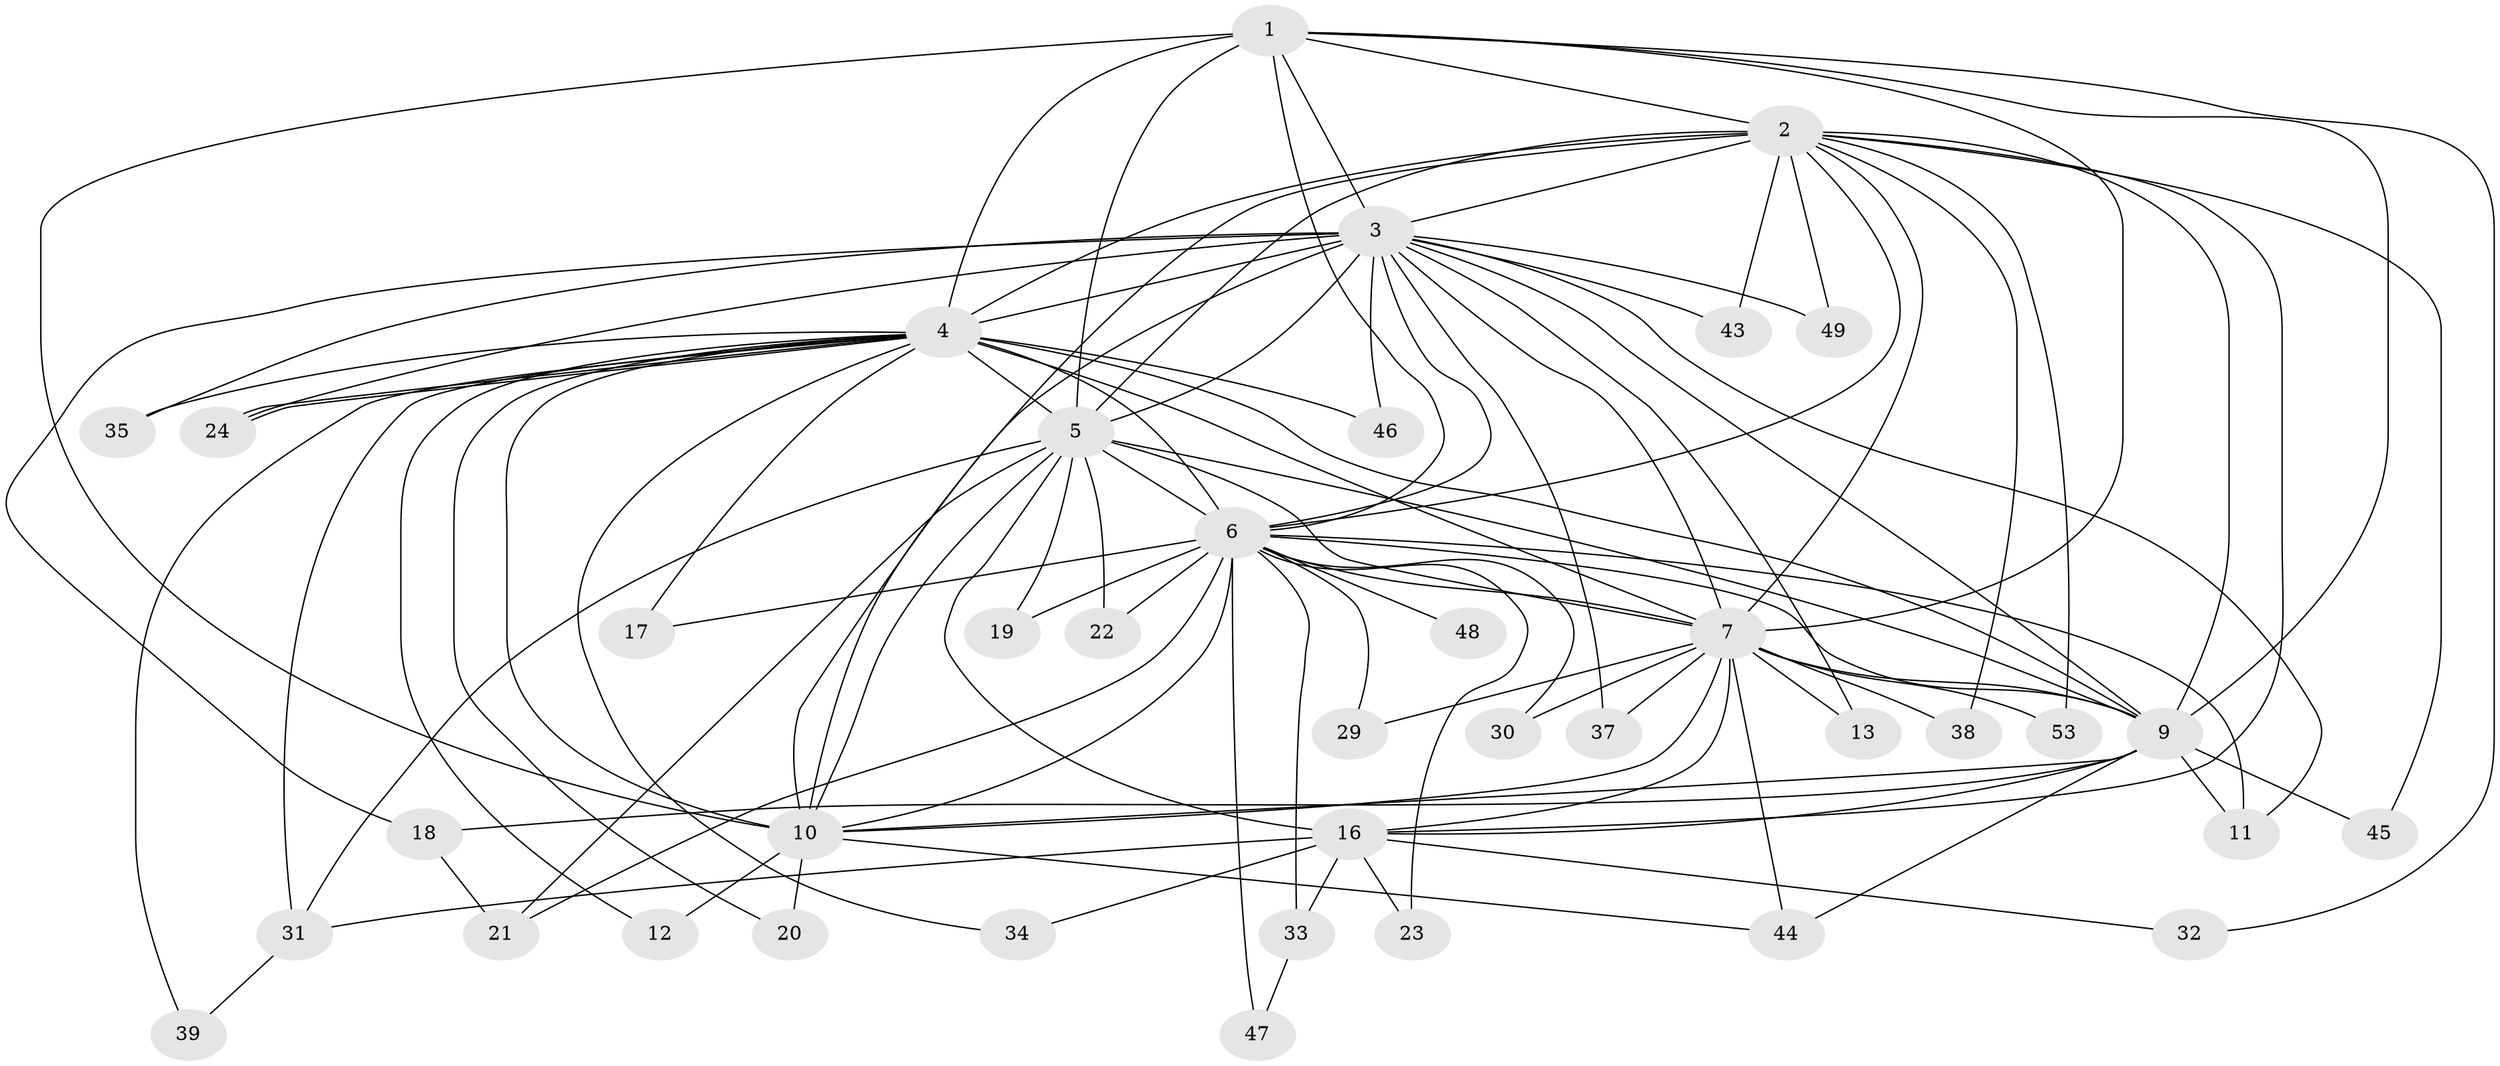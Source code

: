 // original degree distribution, {10: 0.03773584905660377, 16: 0.018867924528301886, 18: 0.03773584905660377, 19: 0.018867924528301886, 14: 0.05660377358490566, 11: 0.018867924528301886, 17: 0.018867924528301886, 3: 0.11320754716981132, 2: 0.6226415094339622, 9: 0.018867924528301886, 4: 0.03773584905660377}
// Generated by graph-tools (version 1.1) at 2025/41/03/06/25 10:41:34]
// undirected, 39 vertices, 102 edges
graph export_dot {
graph [start="1"]
  node [color=gray90,style=filled];
  1;
  2 [super="+25"];
  3 [super="+28"];
  4 [super="+8"];
  5 [super="+41"];
  6 [super="+14"];
  7 [super="+36"];
  9 [super="+15"];
  10 [super="+51"];
  11 [super="+50"];
  12;
  13;
  16 [super="+27"];
  17;
  18;
  19;
  20;
  21 [super="+40"];
  22;
  23;
  24 [super="+26"];
  29;
  30;
  31 [super="+42"];
  32;
  33;
  34;
  35;
  37;
  38;
  39;
  43;
  44 [super="+52"];
  45;
  46;
  47;
  48;
  49;
  53;
  1 -- 2;
  1 -- 3;
  1 -- 4 [weight=2];
  1 -- 5;
  1 -- 6;
  1 -- 7;
  1 -- 9;
  1 -- 10;
  1 -- 32;
  2 -- 3;
  2 -- 4 [weight=3];
  2 -- 5;
  2 -- 6;
  2 -- 7;
  2 -- 9;
  2 -- 10;
  2 -- 16;
  2 -- 38;
  2 -- 43;
  2 -- 45;
  2 -- 49;
  2 -- 53;
  3 -- 4 [weight=2];
  3 -- 5;
  3 -- 6;
  3 -- 7;
  3 -- 9;
  3 -- 10;
  3 -- 13;
  3 -- 18;
  3 -- 35;
  3 -- 37;
  3 -- 43;
  3 -- 46;
  3 -- 49;
  3 -- 24;
  3 -- 11;
  4 -- 5 [weight=2];
  4 -- 6 [weight=2];
  4 -- 7 [weight=2];
  4 -- 9 [weight=2];
  4 -- 10 [weight=2];
  4 -- 12;
  4 -- 20;
  4 -- 24 [weight=2];
  4 -- 24;
  4 -- 31;
  4 -- 34;
  4 -- 35;
  4 -- 39;
  4 -- 46;
  4 -- 17;
  5 -- 6;
  5 -- 7;
  5 -- 9;
  5 -- 10;
  5 -- 19;
  5 -- 22;
  5 -- 31;
  5 -- 21;
  5 -- 16;
  6 -- 7;
  6 -- 9 [weight=2];
  6 -- 10;
  6 -- 11;
  6 -- 19;
  6 -- 21;
  6 -- 30;
  6 -- 33;
  6 -- 47;
  6 -- 48;
  6 -- 17;
  6 -- 22;
  6 -- 23;
  6 -- 29;
  7 -- 9 [weight=2];
  7 -- 10;
  7 -- 13;
  7 -- 29;
  7 -- 30;
  7 -- 37;
  7 -- 38;
  7 -- 44;
  7 -- 53;
  7 -- 16;
  9 -- 10;
  9 -- 11;
  9 -- 16;
  9 -- 18;
  9 -- 45;
  9 -- 44;
  10 -- 12;
  10 -- 20;
  10 -- 44;
  16 -- 23;
  16 -- 32;
  16 -- 33;
  16 -- 34;
  16 -- 31;
  18 -- 21;
  31 -- 39;
  33 -- 47;
}
